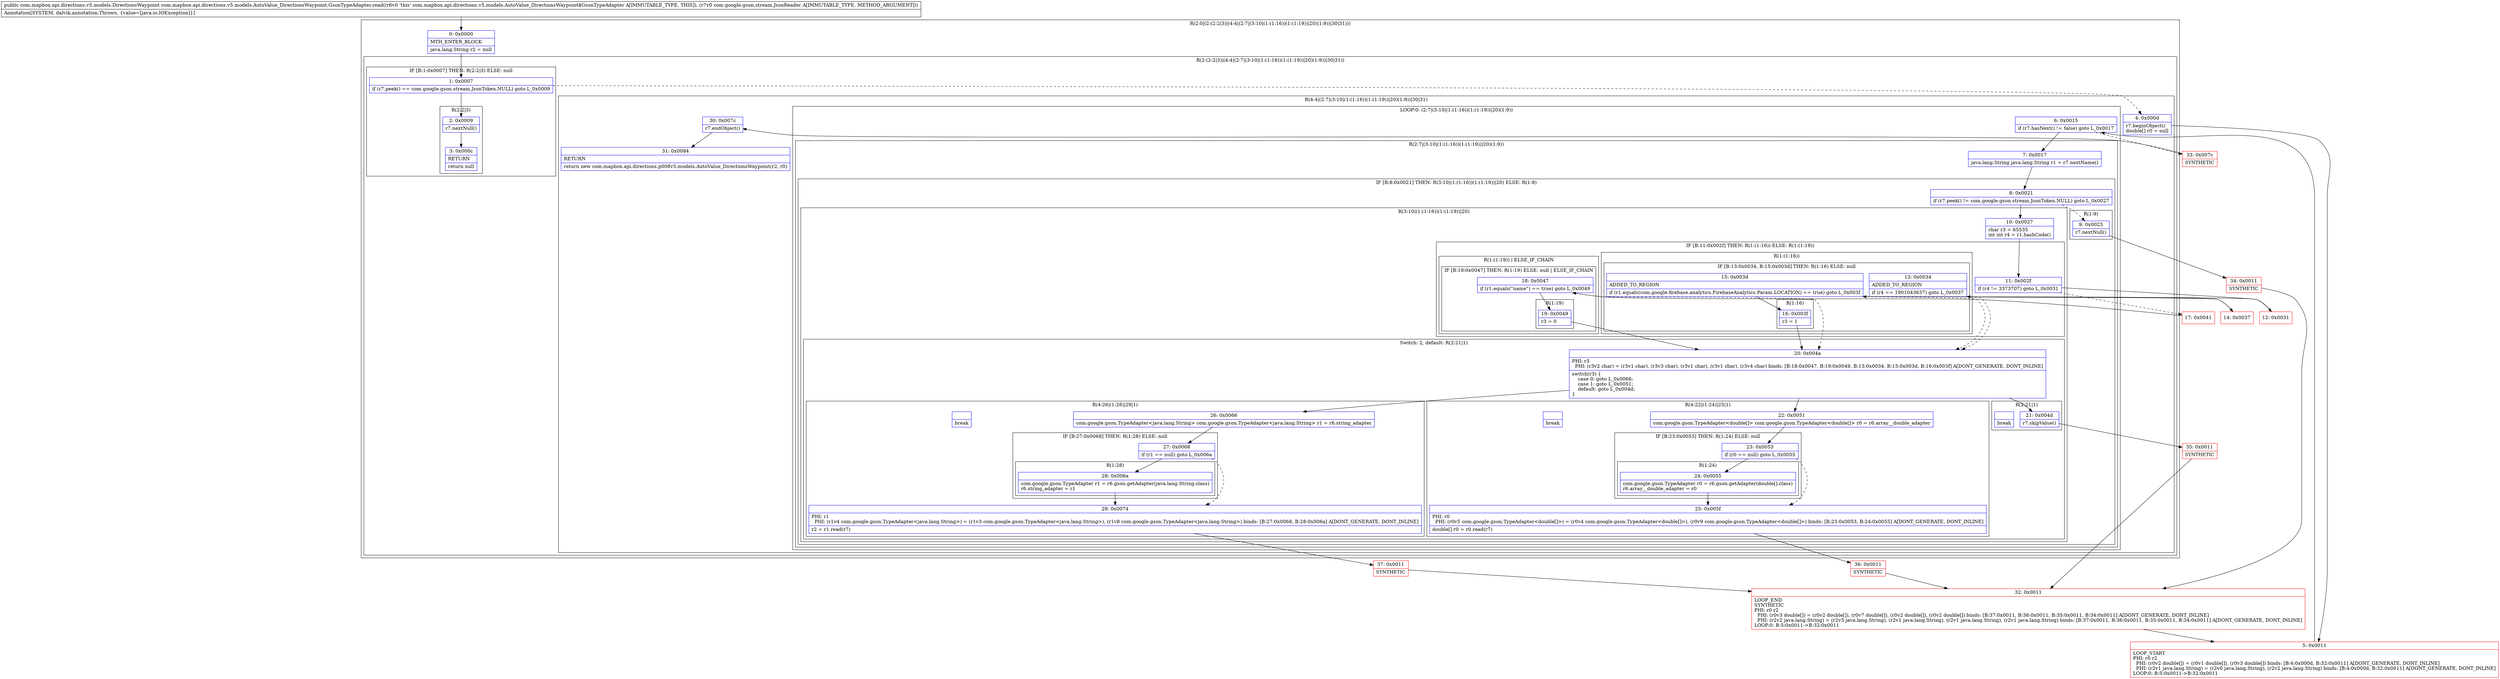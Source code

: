 digraph "CFG forcom.mapbox.api.directions.v5.models.AutoValue_DirectionsWaypoint.GsonTypeAdapter.read(Lcom\/google\/gson\/stream\/JsonReader;)Lcom\/mapbox\/api\/directions\/v5\/models\/DirectionsWaypoint;" {
subgraph cluster_Region_607878761 {
label = "R(2:0|(2:(2:2|3)|(4:4|(2:7|(3:10|(1:(1:16))(1:(1:19))|20)(1:9))|30|31)))";
node [shape=record,color=blue];
Node_0 [shape=record,label="{0\:\ 0x0000|MTH_ENTER_BLOCK\l|java.lang.String r2 = null\l}"];
subgraph cluster_Region_1887038579 {
label = "R(2:(2:2|3)|(4:4|(2:7|(3:10|(1:(1:16))(1:(1:19))|20)(1:9))|30|31))";
node [shape=record,color=blue];
subgraph cluster_IfRegion_114578321 {
label = "IF [B:1:0x0007] THEN: R(2:2|3) ELSE: null";
node [shape=record,color=blue];
Node_1 [shape=record,label="{1\:\ 0x0007|if (r7.peek() == com.google.gson.stream.JsonToken.NULL) goto L_0x0009\l}"];
subgraph cluster_Region_878468798 {
label = "R(2:2|3)";
node [shape=record,color=blue];
Node_2 [shape=record,label="{2\:\ 0x0009|r7.nextNull()\l}"];
Node_3 [shape=record,label="{3\:\ 0x000c|RETURN\l|return null\l}"];
}
}
subgraph cluster_Region_1474154549 {
label = "R(4:4|(2:7|(3:10|(1:(1:16))(1:(1:19))|20)(1:9))|30|31)";
node [shape=record,color=blue];
Node_4 [shape=record,label="{4\:\ 0x000d|r7.beginObject()\ldouble[] r0 = null\l}"];
subgraph cluster_LoopRegion_833459321 {
label = "LOOP:0: (2:7|(3:10|(1:(1:16))(1:(1:19))|20)(1:9))";
node [shape=record,color=blue];
Node_6 [shape=record,label="{6\:\ 0x0015|if (r7.hasNext() != false) goto L_0x0017\l}"];
subgraph cluster_Region_711307377 {
label = "R(2:7|(3:10|(1:(1:16))(1:(1:19))|20)(1:9))";
node [shape=record,color=blue];
Node_7 [shape=record,label="{7\:\ 0x0017|java.lang.String java.lang.String r1 = r7.nextName()\l}"];
subgraph cluster_IfRegion_235469899 {
label = "IF [B:8:0x0021] THEN: R(3:10|(1:(1:16))(1:(1:19))|20) ELSE: R(1:9)";
node [shape=record,color=blue];
Node_8 [shape=record,label="{8\:\ 0x0021|if (r7.peek() != com.google.gson.stream.JsonToken.NULL) goto L_0x0027\l}"];
subgraph cluster_Region_713737554 {
label = "R(3:10|(1:(1:16))(1:(1:19))|20)";
node [shape=record,color=blue];
Node_10 [shape=record,label="{10\:\ 0x0027|char r3 = 65535\lint int r4 = r1.hashCode()\l}"];
subgraph cluster_IfRegion_1687784192 {
label = "IF [B:11:0x002f] THEN: R(1:(1:16)) ELSE: R(1:(1:19))";
node [shape=record,color=blue];
Node_11 [shape=record,label="{11\:\ 0x002f|if (r4 != 3373707) goto L_0x0031\l}"];
subgraph cluster_Region_719617728 {
label = "R(1:(1:16))";
node [shape=record,color=blue];
subgraph cluster_IfRegion_334492750 {
label = "IF [B:13:0x0034, B:15:0x003d] THEN: R(1:16) ELSE: null";
node [shape=record,color=blue];
Node_13 [shape=record,label="{13\:\ 0x0034|ADDED_TO_REGION\l|if (r4 == 1901043637) goto L_0x0037\l}"];
Node_15 [shape=record,label="{15\:\ 0x003d|ADDED_TO_REGION\l|if (r1.equals(com.google.firebase.analytics.FirebaseAnalytics.Param.LOCATION) == true) goto L_0x003f\l}"];
subgraph cluster_Region_803430385 {
label = "R(1:16)";
node [shape=record,color=blue];
Node_16 [shape=record,label="{16\:\ 0x003f|r3 = 1\l}"];
}
}
}
subgraph cluster_Region_2090564748 {
label = "R(1:(1:19)) | ELSE_IF_CHAIN\l";
node [shape=record,color=blue];
subgraph cluster_IfRegion_1423860819 {
label = "IF [B:18:0x0047] THEN: R(1:19) ELSE: null | ELSE_IF_CHAIN\l";
node [shape=record,color=blue];
Node_18 [shape=record,label="{18\:\ 0x0047|if (r1.equals(\"name\") == true) goto L_0x0049\l}"];
subgraph cluster_Region_1405067393 {
label = "R(1:19)";
node [shape=record,color=blue];
Node_19 [shape=record,label="{19\:\ 0x0049|r3 = 0\l}"];
}
}
}
}
subgraph cluster_SwitchRegion_1128432583 {
label = "Switch: 2, default: R(2:21|1)";
node [shape=record,color=blue];
Node_20 [shape=record,label="{20\:\ 0x004a|PHI: r3 \l  PHI: (r3v2 char) = (r3v1 char), (r3v3 char), (r3v1 char), (r3v1 char), (r3v4 char) binds: [B:18:0x0047, B:19:0x0049, B:13:0x0034, B:15:0x003d, B:16:0x003f] A[DONT_GENERATE, DONT_INLINE]\l|switch(r3) \{\l    case 0: goto L_0x0066;\l    case 1: goto L_0x0051;\l    default: goto L_0x004d;\l\}\l}"];
subgraph cluster_Region_76582880 {
label = "R(4:26|(1:28)|29|1)";
node [shape=record,color=blue];
Node_26 [shape=record,label="{26\:\ 0x0066|com.google.gson.TypeAdapter\<java.lang.String\> com.google.gson.TypeAdapter\<java.lang.String\> r1 = r6.string_adapter\l}"];
subgraph cluster_IfRegion_2133149389 {
label = "IF [B:27:0x0068] THEN: R(1:28) ELSE: null";
node [shape=record,color=blue];
Node_27 [shape=record,label="{27\:\ 0x0068|if (r1 == null) goto L_0x006a\l}"];
subgraph cluster_Region_1250727098 {
label = "R(1:28)";
node [shape=record,color=blue];
Node_28 [shape=record,label="{28\:\ 0x006a|com.google.gson.TypeAdapter r1 = r6.gson.getAdapter(java.lang.String.class)\lr6.string_adapter = r1\l}"];
}
}
Node_29 [shape=record,label="{29\:\ 0x0074|PHI: r1 \l  PHI: (r1v4 com.google.gson.TypeAdapter\<java.lang.String\>) = (r1v3 com.google.gson.TypeAdapter\<java.lang.String\>), (r1v8 com.google.gson.TypeAdapter\<java.lang.String\>) binds: [B:27:0x0068, B:28:0x006a] A[DONT_GENERATE, DONT_INLINE]\l|r2 = r1.read(r7)\l}"];
Node_InsnContainer_566767930 [shape=record,label="{|break\l}"];
}
subgraph cluster_Region_1439847572 {
label = "R(4:22|(1:24)|25|1)";
node [shape=record,color=blue];
Node_22 [shape=record,label="{22\:\ 0x0051|com.google.gson.TypeAdapter\<double[]\> com.google.gson.TypeAdapter\<double[]\> r0 = r6.array__double_adapter\l}"];
subgraph cluster_IfRegion_4710875 {
label = "IF [B:23:0x0053] THEN: R(1:24) ELSE: null";
node [shape=record,color=blue];
Node_23 [shape=record,label="{23\:\ 0x0053|if (r0 == null) goto L_0x0055\l}"];
subgraph cluster_Region_674147925 {
label = "R(1:24)";
node [shape=record,color=blue];
Node_24 [shape=record,label="{24\:\ 0x0055|com.google.gson.TypeAdapter r0 = r6.gson.getAdapter(double[].class)\lr6.array__double_adapter = r0\l}"];
}
}
Node_25 [shape=record,label="{25\:\ 0x005f|PHI: r0 \l  PHI: (r0v5 com.google.gson.TypeAdapter\<double[]\>) = (r0v4 com.google.gson.TypeAdapter\<double[]\>), (r0v9 com.google.gson.TypeAdapter\<double[]\>) binds: [B:23:0x0053, B:24:0x0055] A[DONT_GENERATE, DONT_INLINE]\l|double[] r0 = r0.read(r7)\l}"];
Node_InsnContainer_1760259052 [shape=record,label="{|break\l}"];
}
subgraph cluster_Region_1643121231 {
label = "R(2:21|1)";
node [shape=record,color=blue];
Node_21 [shape=record,label="{21\:\ 0x004d|r7.skipValue()\l}"];
Node_InsnContainer_1185441249 [shape=record,label="{|break\l}"];
}
}
}
subgraph cluster_Region_638176751 {
label = "R(1:9)";
node [shape=record,color=blue];
Node_9 [shape=record,label="{9\:\ 0x0023|r7.nextNull()\l}"];
}
}
}
}
Node_30 [shape=record,label="{30\:\ 0x007c|r7.endObject()\l}"];
Node_31 [shape=record,label="{31\:\ 0x0084|RETURN\l|return new com.mapbox.api.directions.p008v5.models.AutoValue_DirectionsWaypoint(r2, r0)\l}"];
}
}
}
Node_5 [shape=record,color=red,label="{5\:\ 0x0011|LOOP_START\lPHI: r0 r2 \l  PHI: (r0v2 double[]) = (r0v1 double[]), (r0v3 double[]) binds: [B:4:0x000d, B:32:0x0011] A[DONT_GENERATE, DONT_INLINE]\l  PHI: (r2v1 java.lang.String) = (r2v0 java.lang.String), (r2v2 java.lang.String) binds: [B:4:0x000d, B:32:0x0011] A[DONT_GENERATE, DONT_INLINE]\lLOOP:0: B:5:0x0011\-\>B:32:0x0011\l}"];
Node_12 [shape=record,color=red,label="{12\:\ 0x0031}"];
Node_14 [shape=record,color=red,label="{14\:\ 0x0037}"];
Node_17 [shape=record,color=red,label="{17\:\ 0x0041}"];
Node_32 [shape=record,color=red,label="{32\:\ 0x0011|LOOP_END\lSYNTHETIC\lPHI: r0 r2 \l  PHI: (r0v3 double[]) = (r0v2 double[]), (r0v7 double[]), (r0v2 double[]), (r0v2 double[]) binds: [B:37:0x0011, B:36:0x0011, B:35:0x0011, B:34:0x0011] A[DONT_GENERATE, DONT_INLINE]\l  PHI: (r2v2 java.lang.String) = (r2v3 java.lang.String), (r2v1 java.lang.String), (r2v1 java.lang.String), (r2v1 java.lang.String) binds: [B:37:0x0011, B:36:0x0011, B:35:0x0011, B:34:0x0011] A[DONT_GENERATE, DONT_INLINE]\lLOOP:0: B:5:0x0011\-\>B:32:0x0011\l}"];
Node_33 [shape=record,color=red,label="{33\:\ 0x007c|SYNTHETIC\l}"];
Node_34 [shape=record,color=red,label="{34\:\ 0x0011|SYNTHETIC\l}"];
Node_35 [shape=record,color=red,label="{35\:\ 0x0011|SYNTHETIC\l}"];
Node_36 [shape=record,color=red,label="{36\:\ 0x0011|SYNTHETIC\l}"];
Node_37 [shape=record,color=red,label="{37\:\ 0x0011|SYNTHETIC\l}"];
MethodNode[shape=record,label="{public com.mapbox.api.directions.v5.models.DirectionsWaypoint com.mapbox.api.directions.v5.models.AutoValue_DirectionsWaypoint.GsonTypeAdapter.read((r6v0 'this' com.mapbox.api.directions.v5.models.AutoValue_DirectionsWaypoint$GsonTypeAdapter A[IMMUTABLE_TYPE, THIS]), (r7v0 com.google.gson.stream.JsonReader A[IMMUTABLE_TYPE, METHOD_ARGUMENT]))  | Annotation[SYSTEM, dalvik.annotation.Throws, \{value=[java.io.IOException]\}]\l}"];
MethodNode -> Node_0;
Node_0 -> Node_1;
Node_1 -> Node_2;
Node_1 -> Node_4[style=dashed];
Node_2 -> Node_3;
Node_4 -> Node_5;
Node_6 -> Node_7;
Node_6 -> Node_33[style=dashed];
Node_7 -> Node_8;
Node_8 -> Node_9[style=dashed];
Node_8 -> Node_10;
Node_10 -> Node_11;
Node_11 -> Node_12;
Node_11 -> Node_17[style=dashed];
Node_13 -> Node_14;
Node_13 -> Node_20[style=dashed];
Node_15 -> Node_16;
Node_15 -> Node_20[style=dashed];
Node_16 -> Node_20;
Node_18 -> Node_19;
Node_18 -> Node_20[style=dashed];
Node_19 -> Node_20;
Node_20 -> Node_21;
Node_20 -> Node_22;
Node_20 -> Node_26;
Node_26 -> Node_27;
Node_27 -> Node_28;
Node_27 -> Node_29[style=dashed];
Node_28 -> Node_29;
Node_29 -> Node_37;
Node_22 -> Node_23;
Node_23 -> Node_24;
Node_23 -> Node_25[style=dashed];
Node_24 -> Node_25;
Node_25 -> Node_36;
Node_21 -> Node_35;
Node_9 -> Node_34;
Node_30 -> Node_31;
Node_5 -> Node_6;
Node_12 -> Node_13;
Node_14 -> Node_15;
Node_17 -> Node_18;
Node_32 -> Node_5;
Node_33 -> Node_30;
Node_34 -> Node_32;
Node_35 -> Node_32;
Node_36 -> Node_32;
Node_37 -> Node_32;
}

